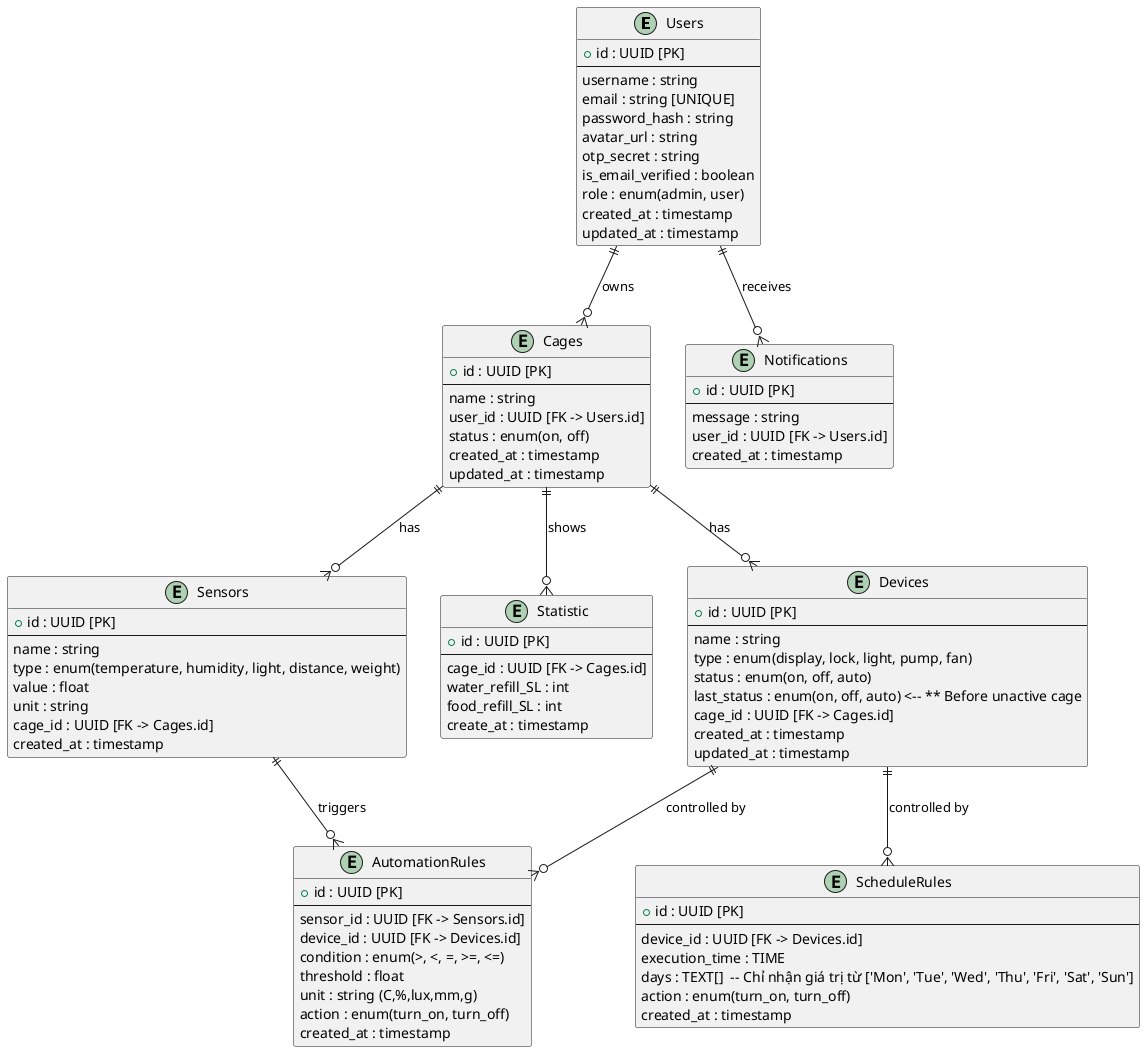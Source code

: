@startuml ERD
entity "Users" as U {
  + id : UUID [PK]
  --
  username : string
  email : string [UNIQUE]
  password_hash : string
  avatar_url : string
  otp_secret : string
  is_email_verified : boolean
  role : enum(admin, user)
  created_at : timestamp
  updated_at : timestamp
}

entity "Cages" as C {
  + id : UUID [PK]
  --
  name : string
  user_id : UUID [FK -> Users.id]
  status : enum(on, off)
  created_at : timestamp
  updated_at : timestamp
}

entity "Sensors" as S {
  + id : UUID [PK]
  --
  name : string
  type : enum(temperature, humidity, light, distance, weight)
  value : float
  unit : string
  cage_id : UUID [FK -> Cages.id]
  created_at : timestamp
}

entity "Statistic" as ST{
  + id : UUID [PK]
  --
  cage_id : UUID [FK -> Cages.id]
  water_refill_SL : int
  food_refill_SL : int
  create_at : timestamp
}

entity "Devices" as D {
  + id : UUID [PK]
  --
  name : string
  type : enum(display, lock, light, pump, fan)
  status : enum(on, off, auto)
  last_status : enum(on, off, auto) <-- ** Before unactive cage
  cage_id : UUID [FK -> Cages.id]
  created_at : timestamp
  updated_at : timestamp
}

entity "AutomationRules" as AR {
  + id : UUID [PK]
  --
  sensor_id : UUID [FK -> Sensors.id]
  device_id : UUID [FK -> Devices.id]
  condition : enum(>, <, =, >=, <=)
  threshold : float
  unit : string (C,%,lux,mm,g)
  action : enum(turn_on, turn_off)
  created_at : timestamp
}

entity "ScheduleRules" as SR {
  + id : UUID [PK]
  --
  device_id : UUID [FK -> Devices.id]
  execution_time : TIME
  days : TEXT[]  -- Chỉ nhận giá trị từ ['Mon', 'Tue', 'Wed', 'Thu', 'Fri', 'Sat', 'Sun']
  action : enum(turn_on, turn_off)
  created_at : timestamp
}


entity "Notifications" as N {
  + id : UUID [PK]
  --
  message : string
  user_id : UUID [FK -> Users.id]
  created_at : timestamp
}

U ||--o{ C : "owns"
C ||--o{ S : "has"
C ||--o{ D : "has"
S ||--o{ AR : "triggers"
D ||--o{ AR : "controlled by"
D ||--o{ SR : "controlled by"
U ||--o{ N : "receives"
C ||--o{ ST : "shows"
@enduml
